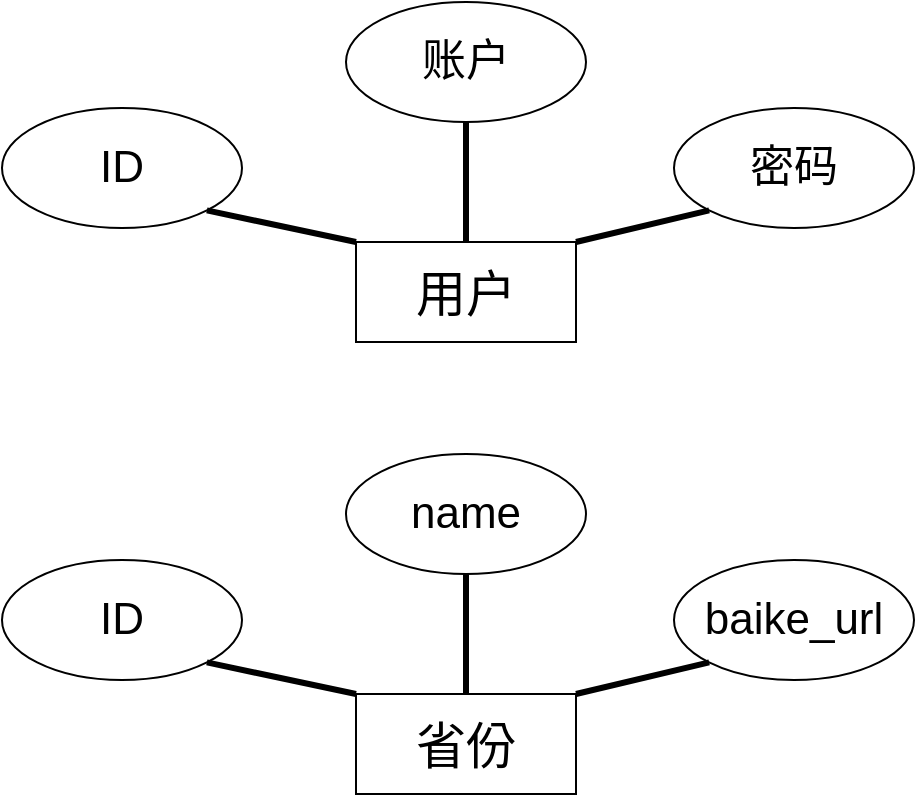 <mxfile version="24.4.7" type="github">
  <diagram name="第 1 页" id="0qt4IzlYuPPbSQ8wgV9g">
    <mxGraphModel dx="1434" dy="756" grid="0" gridSize="10" guides="1" tooltips="1" connect="1" arrows="1" fold="1" page="1" pageScale="1" pageWidth="827" pageHeight="1169" math="0" shadow="0">
      <root>
        <mxCell id="0" />
        <mxCell id="1" parent="0" />
        <mxCell id="LAOuAQNDwB06aQGSl7v2-1" value="&lt;font style=&quot;font-size: 25px;&quot;&gt;用户&lt;/font&gt;" style="html=1;whiteSpace=wrap;" vertex="1" parent="1">
          <mxGeometry x="340" y="260" width="110" height="50" as="geometry" />
        </mxCell>
        <mxCell id="LAOuAQNDwB06aQGSl7v2-12" value="&lt;font style=&quot;font-size: 22px;&quot;&gt;账户&lt;/font&gt;" style="ellipse;whiteSpace=wrap;html=1;" vertex="1" parent="1">
          <mxGeometry x="335" y="140" width="120" height="60" as="geometry" />
        </mxCell>
        <mxCell id="LAOuAQNDwB06aQGSl7v2-13" value="&lt;font style=&quot;font-size: 22px;&quot;&gt;ID&lt;/font&gt;" style="ellipse;whiteSpace=wrap;html=1;" vertex="1" parent="1">
          <mxGeometry x="163" y="193" width="120" height="60" as="geometry" />
        </mxCell>
        <mxCell id="LAOuAQNDwB06aQGSl7v2-14" value="&lt;font style=&quot;font-size: 22px;&quot;&gt;密码&lt;/font&gt;" style="ellipse;whiteSpace=wrap;html=1;" vertex="1" parent="1">
          <mxGeometry x="499" y="193" width="120" height="60" as="geometry" />
        </mxCell>
        <mxCell id="LAOuAQNDwB06aQGSl7v2-15" value="" style="endArrow=none;html=1;rounded=0;entryX=1;entryY=1;entryDx=0;entryDy=0;exitX=0;exitY=0;exitDx=0;exitDy=0;strokeWidth=3;" edge="1" parent="1" source="LAOuAQNDwB06aQGSl7v2-1" target="LAOuAQNDwB06aQGSl7v2-13">
          <mxGeometry width="50" height="50" relative="1" as="geometry">
            <mxPoint x="339" y="282" as="sourcePoint" />
            <mxPoint x="437" y="350" as="targetPoint" />
          </mxGeometry>
        </mxCell>
        <mxCell id="LAOuAQNDwB06aQGSl7v2-16" value="" style="endArrow=none;html=1;rounded=0;entryX=0.5;entryY=1;entryDx=0;entryDy=0;exitX=0.5;exitY=0;exitDx=0;exitDy=0;strokeWidth=3;" edge="1" parent="1" source="LAOuAQNDwB06aQGSl7v2-1" target="LAOuAQNDwB06aQGSl7v2-12">
          <mxGeometry width="50" height="50" relative="1" as="geometry">
            <mxPoint x="387" y="400" as="sourcePoint" />
            <mxPoint x="437" y="350" as="targetPoint" />
          </mxGeometry>
        </mxCell>
        <mxCell id="LAOuAQNDwB06aQGSl7v2-17" value="" style="endArrow=none;html=1;rounded=0;entryX=0;entryY=1;entryDx=0;entryDy=0;exitX=1;exitY=0;exitDx=0;exitDy=0;strokeWidth=3;" edge="1" parent="1" source="LAOuAQNDwB06aQGSl7v2-1" target="LAOuAQNDwB06aQGSl7v2-14">
          <mxGeometry width="50" height="50" relative="1" as="geometry">
            <mxPoint x="387" y="400" as="sourcePoint" />
            <mxPoint x="437" y="350" as="targetPoint" />
          </mxGeometry>
        </mxCell>
        <mxCell id="LAOuAQNDwB06aQGSl7v2-18" value="&lt;span style=&quot;font-size: 25px;&quot;&gt;省份&lt;/span&gt;" style="html=1;whiteSpace=wrap;" vertex="1" parent="1">
          <mxGeometry x="340" y="486" width="110" height="50" as="geometry" />
        </mxCell>
        <mxCell id="LAOuAQNDwB06aQGSl7v2-19" value="&lt;font style=&quot;font-size: 22px;&quot;&gt;name&lt;/font&gt;" style="ellipse;whiteSpace=wrap;html=1;" vertex="1" parent="1">
          <mxGeometry x="335" y="366" width="120" height="60" as="geometry" />
        </mxCell>
        <mxCell id="LAOuAQNDwB06aQGSl7v2-20" value="&lt;font style=&quot;font-size: 22px;&quot;&gt;ID&lt;/font&gt;" style="ellipse;whiteSpace=wrap;html=1;" vertex="1" parent="1">
          <mxGeometry x="163" y="419" width="120" height="60" as="geometry" />
        </mxCell>
        <mxCell id="LAOuAQNDwB06aQGSl7v2-21" value="&lt;font style=&quot;font-size: 22px;&quot;&gt;baike_url&lt;/font&gt;" style="ellipse;whiteSpace=wrap;html=1;" vertex="1" parent="1">
          <mxGeometry x="499" y="419" width="120" height="60" as="geometry" />
        </mxCell>
        <mxCell id="LAOuAQNDwB06aQGSl7v2-22" value="" style="endArrow=none;html=1;rounded=0;entryX=1;entryY=1;entryDx=0;entryDy=0;exitX=0;exitY=0;exitDx=0;exitDy=0;strokeWidth=3;" edge="1" parent="1" source="LAOuAQNDwB06aQGSl7v2-18" target="LAOuAQNDwB06aQGSl7v2-20">
          <mxGeometry width="50" height="50" relative="1" as="geometry">
            <mxPoint x="339" y="508" as="sourcePoint" />
            <mxPoint x="437" y="576" as="targetPoint" />
          </mxGeometry>
        </mxCell>
        <mxCell id="LAOuAQNDwB06aQGSl7v2-23" value="" style="endArrow=none;html=1;rounded=0;entryX=0.5;entryY=1;entryDx=0;entryDy=0;exitX=0.5;exitY=0;exitDx=0;exitDy=0;strokeWidth=3;" edge="1" parent="1" source="LAOuAQNDwB06aQGSl7v2-18" target="LAOuAQNDwB06aQGSl7v2-19">
          <mxGeometry width="50" height="50" relative="1" as="geometry">
            <mxPoint x="387" y="626" as="sourcePoint" />
            <mxPoint x="437" y="576" as="targetPoint" />
          </mxGeometry>
        </mxCell>
        <mxCell id="LAOuAQNDwB06aQGSl7v2-24" value="" style="endArrow=none;html=1;rounded=0;entryX=0;entryY=1;entryDx=0;entryDy=0;exitX=1;exitY=0;exitDx=0;exitDy=0;strokeWidth=3;" edge="1" parent="1" source="LAOuAQNDwB06aQGSl7v2-18" target="LAOuAQNDwB06aQGSl7v2-21">
          <mxGeometry width="50" height="50" relative="1" as="geometry">
            <mxPoint x="387" y="626" as="sourcePoint" />
            <mxPoint x="437" y="576" as="targetPoint" />
          </mxGeometry>
        </mxCell>
      </root>
    </mxGraphModel>
  </diagram>
</mxfile>
